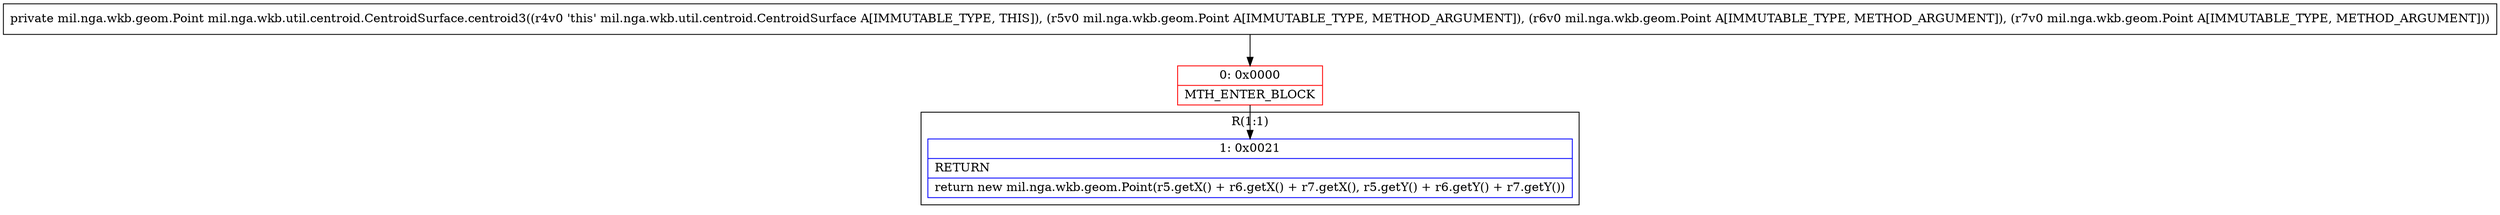 digraph "CFG formil.nga.wkb.util.centroid.CentroidSurface.centroid3(Lmil\/nga\/wkb\/geom\/Point;Lmil\/nga\/wkb\/geom\/Point;Lmil\/nga\/wkb\/geom\/Point;)Lmil\/nga\/wkb\/geom\/Point;" {
subgraph cluster_Region_428212696 {
label = "R(1:1)";
node [shape=record,color=blue];
Node_1 [shape=record,label="{1\:\ 0x0021|RETURN\l|return new mil.nga.wkb.geom.Point(r5.getX() + r6.getX() + r7.getX(), r5.getY() + r6.getY() + r7.getY())\l}"];
}
Node_0 [shape=record,color=red,label="{0\:\ 0x0000|MTH_ENTER_BLOCK\l}"];
MethodNode[shape=record,label="{private mil.nga.wkb.geom.Point mil.nga.wkb.util.centroid.CentroidSurface.centroid3((r4v0 'this' mil.nga.wkb.util.centroid.CentroidSurface A[IMMUTABLE_TYPE, THIS]), (r5v0 mil.nga.wkb.geom.Point A[IMMUTABLE_TYPE, METHOD_ARGUMENT]), (r6v0 mil.nga.wkb.geom.Point A[IMMUTABLE_TYPE, METHOD_ARGUMENT]), (r7v0 mil.nga.wkb.geom.Point A[IMMUTABLE_TYPE, METHOD_ARGUMENT])) }"];
MethodNode -> Node_0;
Node_0 -> Node_1;
}

